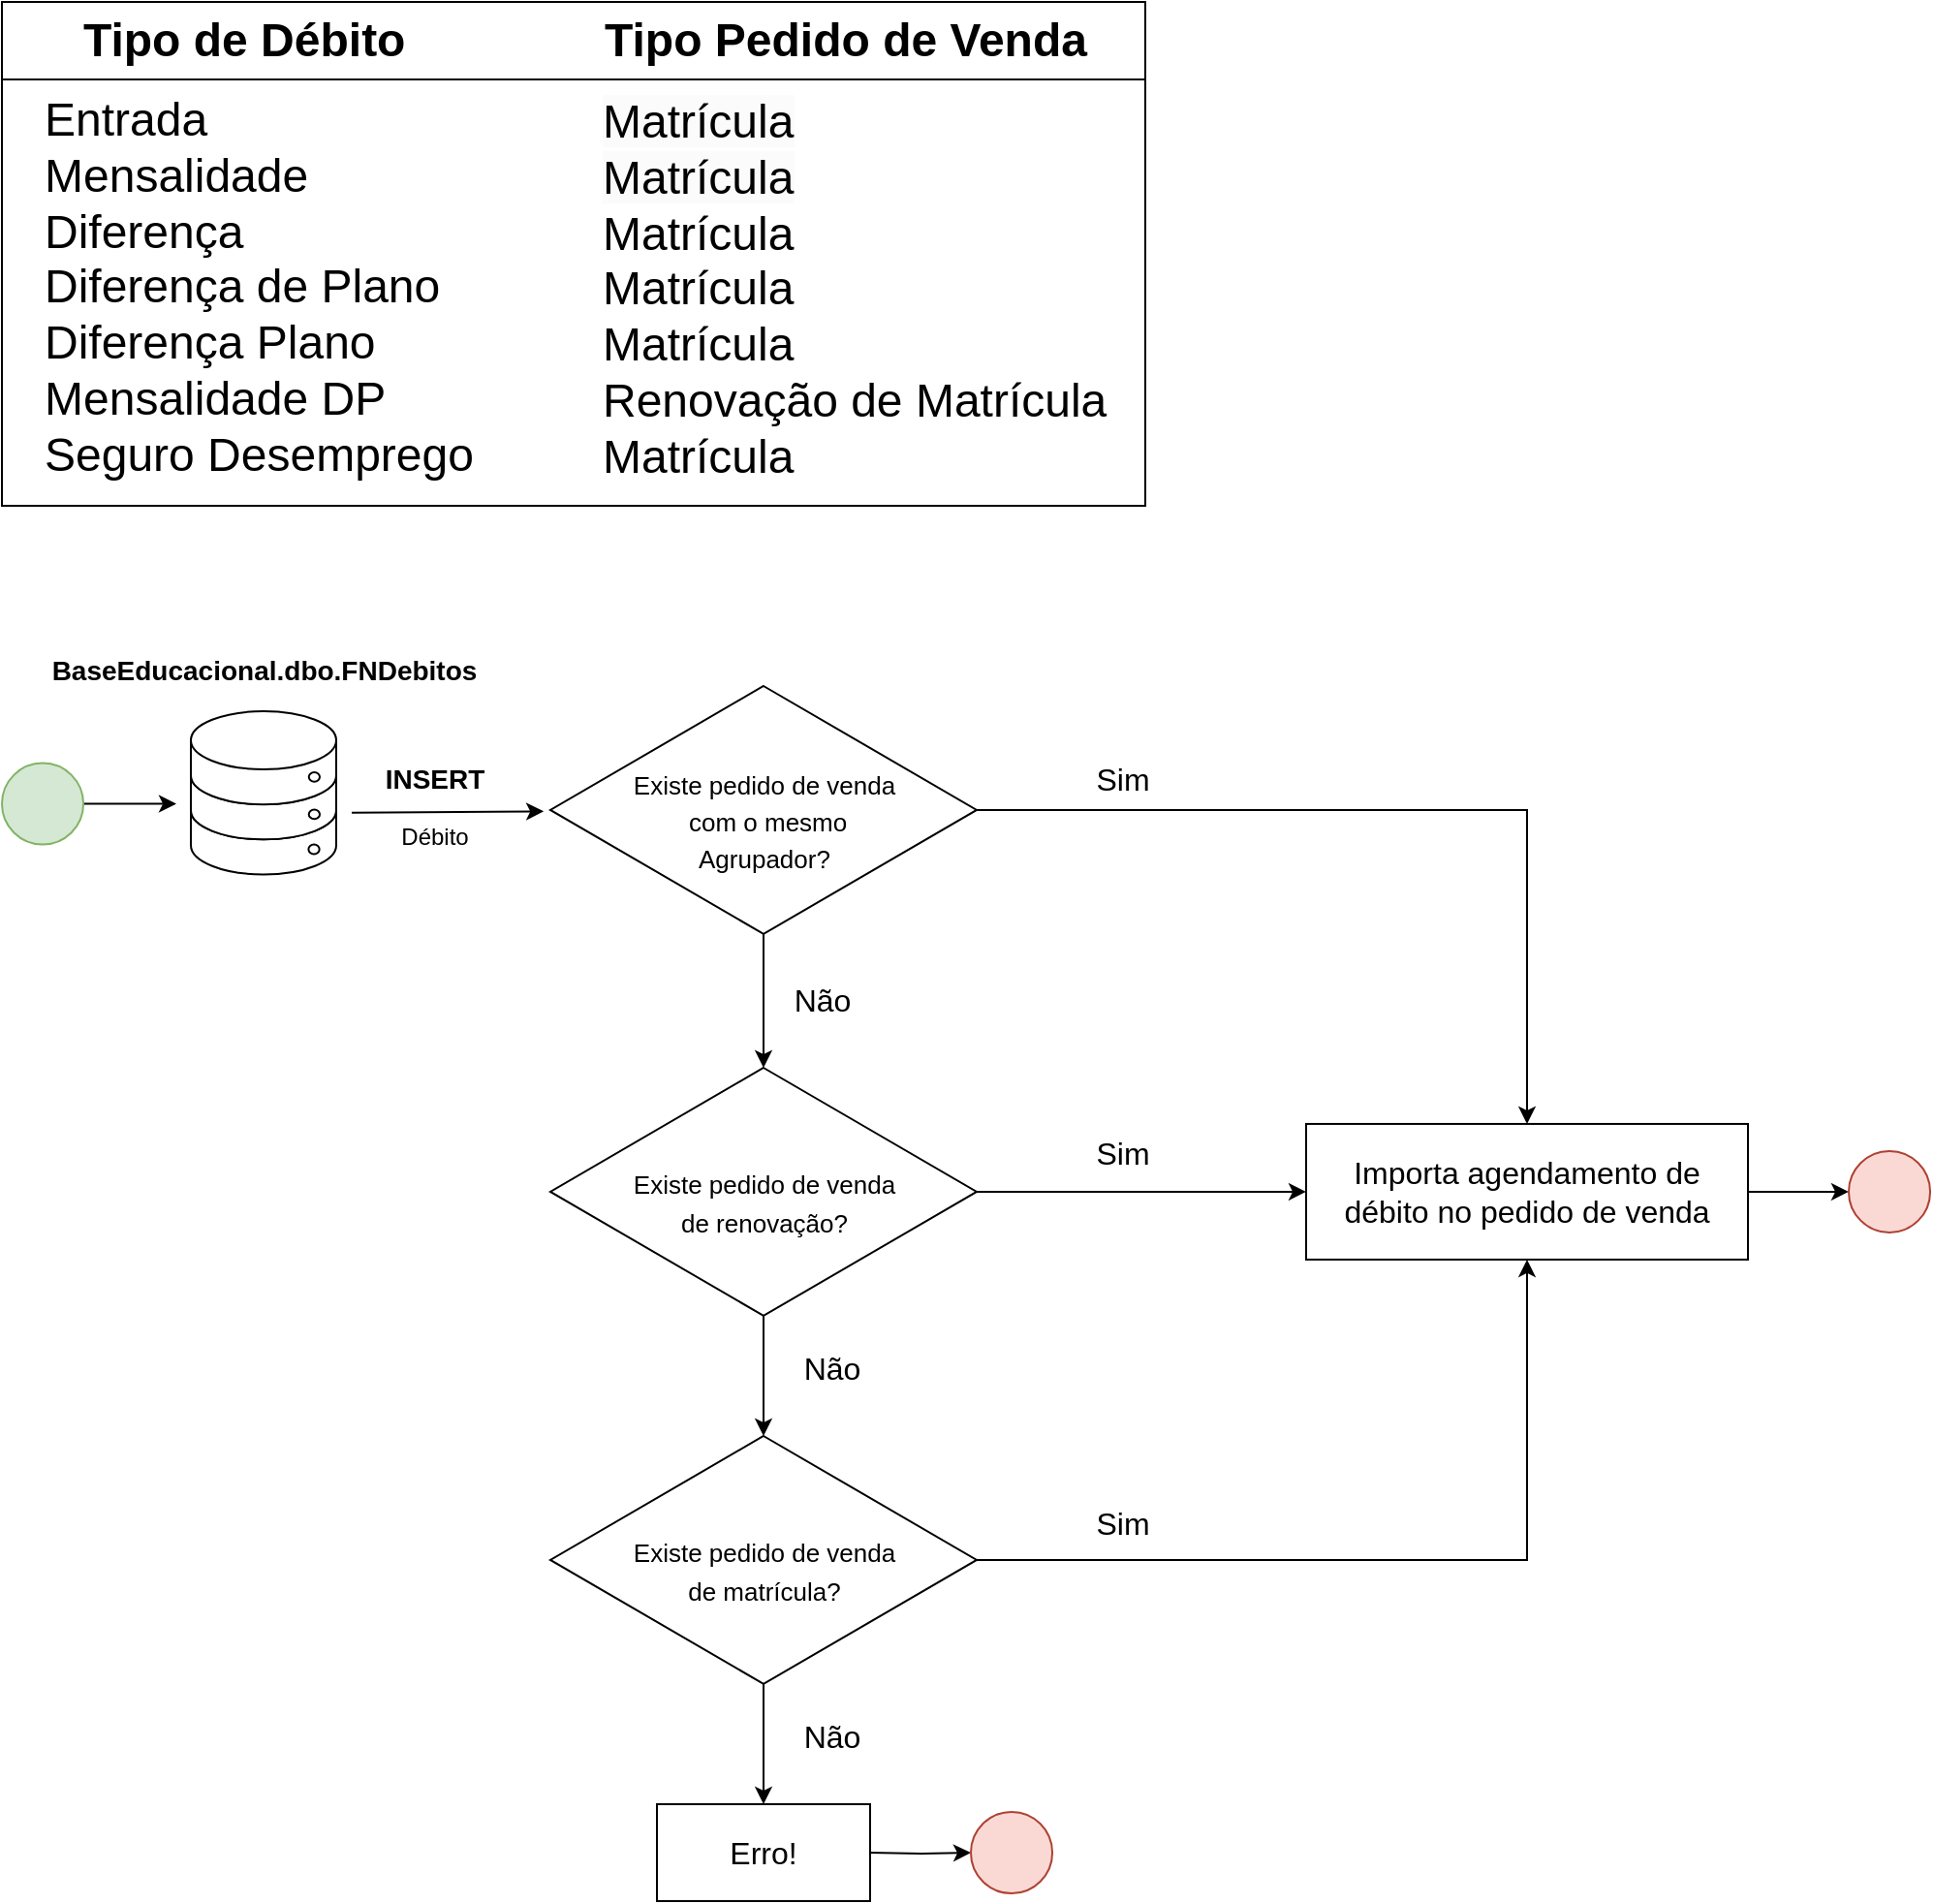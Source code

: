 <mxfile version="22.1.16" type="device">
  <diagram name="Página-1" id="7cPKeqR4tp2NBSJLsqpI">
    <mxGraphModel dx="2206" dy="1188" grid="1" gridSize="10" guides="1" tooltips="1" connect="1" arrows="1" fold="1" page="1" pageScale="1" pageWidth="2339" pageHeight="3300" math="0" shadow="0">
      <root>
        <mxCell id="0" />
        <mxCell id="1" parent="0" />
        <mxCell id="LU6YbtRn0LzD-Fn8LKnE-1" value="" style="whiteSpace=wrap;html=1;fillColor=default;" vertex="1" parent="1">
          <mxGeometry x="130" y="70" width="590" height="40" as="geometry" />
        </mxCell>
        <mxCell id="LU6YbtRn0LzD-Fn8LKnE-2" value="" style="group;strokeColor=default;fillColor=default;" vertex="1" connectable="0" parent="1">
          <mxGeometry x="130" y="110" width="590" height="220" as="geometry" />
        </mxCell>
        <mxCell id="LU6YbtRn0LzD-Fn8LKnE-3" value="&lt;div style=&quot;&quot;&gt;&lt;font style=&quot;font-size: 24px;&quot;&gt;Entrada&lt;/font&gt;&lt;br&gt;&lt;/div&gt;&lt;font style=&quot;font-size: 24px;&quot;&gt;&lt;div style=&quot;&quot;&gt;Mensalidade&lt;br&gt;&lt;/div&gt;&lt;span style=&quot;border-color: var(--border-color);&quot;&gt;&lt;div style=&quot;&quot;&gt;Diferença&lt;br&gt;&lt;/div&gt;&lt;/span&gt;&lt;span style=&quot;border-color: var(--border-color);&quot;&gt;&lt;div style=&quot;&quot;&gt;Diferença de Plano&lt;br&gt;&lt;/div&gt;&lt;div style=&quot;&quot;&gt;Diferença Plano&lt;br&gt;&lt;/div&gt;&lt;div style=&quot;&quot;&gt;Mensalidade DP&lt;br&gt;&lt;/div&gt;&lt;div style=&quot;&quot;&gt;Seguro Desemprego&lt;br&gt;&lt;/div&gt;&lt;/span&gt;&lt;/font&gt;" style="text;html=1;strokeColor=none;fillColor=none;align=left;verticalAlign=top;whiteSpace=wrap;rounded=0;" vertex="1" parent="LU6YbtRn0LzD-Fn8LKnE-2">
          <mxGeometry x="19.863" y="0.003" width="234.954" height="189.624" as="geometry" />
        </mxCell>
        <mxCell id="LU6YbtRn0LzD-Fn8LKnE-4" value="&lt;span style=&quot;color: rgb(0, 0, 0); font-family: Helvetica; font-size: 24px; font-style: normal; font-variant-ligatures: normal; font-variant-caps: normal; letter-spacing: normal; orphans: 2; text-align: left; text-indent: 0px; text-transform: none; widows: 2; word-spacing: 0px; -webkit-text-stroke-width: 0px; background-color: rgb(251, 251, 251); text-decoration-thickness: initial; text-decoration-style: initial; text-decoration-color: initial; float: none; display: inline !important;&quot;&gt;Matrícula&lt;/span&gt;&lt;br style=&quot;border-color: var(--border-color); color: rgb(0, 0, 0); font-family: Helvetica; font-size: 24px; font-style: normal; font-variant-ligatures: normal; font-variant-caps: normal; letter-spacing: normal; orphans: 2; text-align: left; text-indent: 0px; text-transform: none; widows: 2; word-spacing: 0px; -webkit-text-stroke-width: 0px; background-color: rgb(251, 251, 251); text-decoration-thickness: initial; text-decoration-style: initial; text-decoration-color: initial;&quot;&gt;&lt;span style=&quot;color: rgb(0, 0, 0); font-family: Helvetica; font-size: 24px; font-style: normal; font-variant-ligatures: normal; font-variant-caps: normal; letter-spacing: normal; orphans: 2; text-align: left; text-indent: 0px; text-transform: none; widows: 2; word-spacing: 0px; -webkit-text-stroke-width: 0px; background-color: rgb(251, 251, 251); text-decoration-thickness: initial; text-decoration-style: initial; text-decoration-color: initial; float: none; display: inline !important;&quot;&gt;Matrícula&lt;/span&gt;&lt;br style=&quot;border-color: var(--border-color); color: rgb(0, 0, 0); font-family: Helvetica; font-size: 24px; font-style: normal; font-variant-ligatures: normal; font-variant-caps: normal; letter-spacing: normal; orphans: 2; text-align: left; text-indent: 0px; text-transform: none; widows: 2; word-spacing: 0px; -webkit-text-stroke-width: 0px; background-color: rgb(251, 251, 251); text-decoration-thickness: initial; text-decoration-style: initial; text-decoration-color: initial;&quot;&gt;&lt;span style=&quot;border-color: var(--border-color); font-size: 24px;&quot;&gt;Matrícula&lt;br style=&quot;border-color: var(--border-color);&quot;&gt;&lt;span style=&quot;border-color: var(--border-color);&quot;&gt;Matrícula&lt;br&gt;&lt;/span&gt;Matrícula&lt;br&gt;Renovação de Matrícula&lt;br style=&quot;border-color: var(--border-color);&quot;&gt;&lt;span style=&quot;border-color: var(--border-color);&quot;&gt;Matrícula&lt;/span&gt;&lt;br&gt;&lt;/span&gt;" style="text;whiteSpace=wrap;html=1;" vertex="1" parent="LU6YbtRn0LzD-Fn8LKnE-2">
          <mxGeometry x="307.923" y="1.04" width="271.28" height="190.663" as="geometry" />
        </mxCell>
        <mxCell id="LU6YbtRn0LzD-Fn8LKnE-10" value="&lt;font style=&quot;font-size: 24px;&quot;&gt;&lt;b&gt;Tipo Pedido de Venda&lt;/b&gt;&lt;/font&gt;" style="text;html=1;align=center;verticalAlign=middle;resizable=0;points=[];autosize=1;strokeColor=none;fillColor=none;" vertex="1" parent="1">
          <mxGeometry x="430" y="70" width="270" height="40" as="geometry" />
        </mxCell>
        <mxCell id="LU6YbtRn0LzD-Fn8LKnE-11" value="&lt;font style=&quot;font-size: 24px;&quot;&gt;&lt;b&gt;Tipo de Débito&lt;/b&gt;&lt;/font&gt;" style="text;html=1;align=left;verticalAlign=middle;resizable=0;points=[];autosize=1;strokeColor=none;fillColor=none;" vertex="1" parent="1">
          <mxGeometry x="170" y="70" width="190" height="40" as="geometry" />
        </mxCell>
        <mxCell id="LU6YbtRn0LzD-Fn8LKnE-12" value="&lt;b&gt;&lt;font style=&quot;font-size: 14px;&quot;&gt;BaseEducacional.dbo.FNDebitos&lt;/font&gt;&lt;/b&gt;" style="text;html=1;align=center;verticalAlign=middle;resizable=0;points=[];autosize=1;strokeColor=none;fillColor=none;strokeWidth=13;" vertex="1" parent="1">
          <mxGeometry x="145" y="400" width="240" height="30" as="geometry" />
        </mxCell>
        <mxCell id="LU6YbtRn0LzD-Fn8LKnE-13" value="&lt;font style=&quot;font-size: 14px;&quot;&gt;&lt;b&gt;INSERT&lt;/b&gt;&lt;/font&gt;" style="text;html=1;align=center;verticalAlign=middle;resizable=0;points=[];autosize=1;strokeColor=none;fillColor=none;" vertex="1" parent="1">
          <mxGeometry x="318" y="456.38" width="70" height="30" as="geometry" />
        </mxCell>
        <mxCell id="LU6YbtRn0LzD-Fn8LKnE-14" value="" style="endArrow=classic;html=1;rounded=0;entryX=0.959;entryY=1.043;entryDx=0;entryDy=0;entryPerimeter=0;" edge="1" parent="1">
          <mxGeometry width="50" height="50" relative="1" as="geometry">
            <mxPoint x="310.5" y="488.42" as="sourcePoint" />
            <mxPoint x="409.58" y="487.67" as="targetPoint" />
          </mxGeometry>
        </mxCell>
        <mxCell id="LU6YbtRn0LzD-Fn8LKnE-15" value="" style="group" vertex="1" connectable="0" parent="1">
          <mxGeometry x="227.5" y="430" width="75" height="104.12" as="geometry" />
        </mxCell>
        <mxCell id="LU6YbtRn0LzD-Fn8LKnE-16" value="" style="shape=cylinder3;whiteSpace=wrap;html=1;boundedLbl=1;backgroundOutline=1;size=15;" vertex="1" parent="LU6YbtRn0LzD-Fn8LKnE-15">
          <mxGeometry y="42.125" width="75" height="48.125" as="geometry" />
        </mxCell>
        <mxCell id="LU6YbtRn0LzD-Fn8LKnE-17" value="" style="shape=cylinder3;whiteSpace=wrap;html=1;boundedLbl=1;backgroundOutline=1;size=15;" vertex="1" parent="LU6YbtRn0LzD-Fn8LKnE-15">
          <mxGeometry y="24.062" width="75" height="48.125" as="geometry" />
        </mxCell>
        <mxCell id="LU6YbtRn0LzD-Fn8LKnE-18" value="" style="shape=cylinder3;whiteSpace=wrap;html=1;boundedLbl=1;backgroundOutline=1;size=15;" vertex="1" parent="LU6YbtRn0LzD-Fn8LKnE-15">
          <mxGeometry y="6" width="75" height="48.125" as="geometry" />
        </mxCell>
        <mxCell id="LU6YbtRn0LzD-Fn8LKnE-19" value="" style="ellipse;whiteSpace=wrap;html=1;" vertex="1" parent="LU6YbtRn0LzD-Fn8LKnE-15">
          <mxGeometry x="60.875" y="56.741" width="5.625" height="4.902" as="geometry" />
        </mxCell>
        <mxCell id="LU6YbtRn0LzD-Fn8LKnE-20" value="" style="ellipse;whiteSpace=wrap;html=1;" vertex="1" parent="LU6YbtRn0LzD-Fn8LKnE-15">
          <mxGeometry x="60.875" y="37.481" width="5.625" height="4.902" as="geometry" />
        </mxCell>
        <mxCell id="LU6YbtRn0LzD-Fn8LKnE-21" value="" style="ellipse;whiteSpace=wrap;html=1;" vertex="1" parent="1">
          <mxGeometry x="288.208" y="504.804" width="5.625" height="4.902" as="geometry" />
        </mxCell>
        <mxCell id="LU6YbtRn0LzD-Fn8LKnE-33" style="edgeStyle=orthogonalEdgeStyle;rounded=0;orthogonalLoop=1;jettySize=auto;html=1;fontFamily=Helvetica;fontSize=16;fontColor=default;startSize=30;" edge="1" parent="1" source="LU6YbtRn0LzD-Fn8LKnE-34">
          <mxGeometry relative="1" as="geometry">
            <mxPoint x="220" y="483.785" as="targetPoint" />
          </mxGeometry>
        </mxCell>
        <mxCell id="LU6YbtRn0LzD-Fn8LKnE-34" value="" style="ellipse;whiteSpace=wrap;html=1;aspect=fixed;strokeColor=#82b366;align=center;verticalAlign=middle;fontFamily=Helvetica;fontSize=16;startSize=30;fillColor=#d5e8d4;" vertex="1" parent="1">
          <mxGeometry x="130" y="462.77" width="42.03" height="42.03" as="geometry" />
        </mxCell>
        <mxCell id="LU6YbtRn0LzD-Fn8LKnE-63" value="" style="group" vertex="1" connectable="0" parent="1">
          <mxGeometry x="413" y="423" width="220" height="127.94" as="geometry" />
        </mxCell>
        <mxCell id="LU6YbtRn0LzD-Fn8LKnE-64" value="" style="rhombus;whiteSpace=wrap;html=1;strokeColor=default;align=center;verticalAlign=middle;fontFamily=Helvetica;fontSize=16;fontColor=default;startSize=30;fillColor=default;" vertex="1" parent="LU6YbtRn0LzD-Fn8LKnE-63">
          <mxGeometry width="220" height="127.94" as="geometry" />
        </mxCell>
        <mxCell id="LU6YbtRn0LzD-Fn8LKnE-65" value="&lt;span style=&quot;font-size: 13px;&quot;&gt;Existe pedido de venda&lt;br&gt;&amp;nbsp;com o mesmo &lt;br&gt;Agrupador?&lt;/span&gt;" style="text;html=1;align=center;verticalAlign=middle;resizable=0;points=[];autosize=1;strokeColor=none;fillColor=none;fontSize=16;fontFamily=Helvetica;fontColor=default;" vertex="1" parent="LU6YbtRn0LzD-Fn8LKnE-63">
          <mxGeometry x="30" y="33.97" width="160" height="70" as="geometry" />
        </mxCell>
        <mxCell id="LU6YbtRn0LzD-Fn8LKnE-67" value="&lt;font style=&quot;font-size: 16px;&quot;&gt;Sim&lt;/font&gt;" style="text;html=1;align=center;verticalAlign=middle;resizable=0;points=[];autosize=1;strokeColor=none;fillColor=none;" vertex="1" parent="1">
          <mxGeometry x="683" y="456.38" width="50" height="30" as="geometry" />
        </mxCell>
        <mxCell id="LU6YbtRn0LzD-Fn8LKnE-70" style="edgeStyle=orthogonalEdgeStyle;rounded=0;orthogonalLoop=1;jettySize=auto;html=1;exitX=1;exitY=0.5;exitDx=0;exitDy=0;" edge="1" parent="1" source="LU6YbtRn0LzD-Fn8LKnE-68" target="LU6YbtRn0LzD-Fn8LKnE-69">
          <mxGeometry relative="1" as="geometry" />
        </mxCell>
        <mxCell id="LU6YbtRn0LzD-Fn8LKnE-68" value="Importa agendamento de débito no pedido de venda" style="whiteSpace=wrap;html=1;strokeColor=default;align=center;verticalAlign=middle;fontFamily=Helvetica;fontSize=16;fontColor=default;startSize=30;fillColor=default;" vertex="1" parent="1">
          <mxGeometry x="803" y="648.97" width="228" height="70" as="geometry" />
        </mxCell>
        <mxCell id="LU6YbtRn0LzD-Fn8LKnE-69" value="" style="ellipse;whiteSpace=wrap;html=1;aspect=fixed;strokeColor=#ae4132;align=center;verticalAlign=middle;fontFamily=Helvetica;fontSize=16;startSize=30;fillColor=#fad9d5;" vertex="1" parent="1">
          <mxGeometry x="1083" y="662.95" width="42.03" height="42.03" as="geometry" />
        </mxCell>
        <mxCell id="LU6YbtRn0LzD-Fn8LKnE-72" value="&lt;span style=&quot;font-size: 16px;&quot;&gt;Não&lt;/span&gt;" style="text;html=1;align=center;verticalAlign=middle;resizable=0;points=[];autosize=1;strokeColor=none;fillColor=none;" vertex="1" parent="1">
          <mxGeometry x="528" y="570" width="50" height="30" as="geometry" />
        </mxCell>
        <mxCell id="LU6YbtRn0LzD-Fn8LKnE-73" value="" style="group" vertex="1" connectable="0" parent="1">
          <mxGeometry x="413" y="620" width="220" height="127.94" as="geometry" />
        </mxCell>
        <mxCell id="LU6YbtRn0LzD-Fn8LKnE-75" style="edgeStyle=orthogonalEdgeStyle;rounded=0;orthogonalLoop=1;jettySize=auto;html=1;exitX=0.5;exitY=1;exitDx=0;exitDy=0;" edge="1" parent="LU6YbtRn0LzD-Fn8LKnE-73" source="LU6YbtRn0LzD-Fn8LKnE-76">
          <mxGeometry relative="1" as="geometry">
            <mxPoint x="110" y="190" as="targetPoint" />
          </mxGeometry>
        </mxCell>
        <mxCell id="LU6YbtRn0LzD-Fn8LKnE-76" value="" style="rhombus;whiteSpace=wrap;html=1;strokeColor=default;align=center;verticalAlign=middle;fontFamily=Helvetica;fontSize=16;fontColor=default;startSize=30;fillColor=default;" vertex="1" parent="LU6YbtRn0LzD-Fn8LKnE-73">
          <mxGeometry width="220" height="127.94" as="geometry" />
        </mxCell>
        <mxCell id="LU6YbtRn0LzD-Fn8LKnE-77" value="&lt;span style=&quot;font-size: 13px;&quot;&gt;Existe pedido de venda&lt;br&gt;de renovação?&lt;/span&gt;" style="text;html=1;align=center;verticalAlign=middle;resizable=0;points=[];autosize=1;strokeColor=none;fillColor=none;fontSize=16;fontFamily=Helvetica;fontColor=default;" vertex="1" parent="LU6YbtRn0LzD-Fn8LKnE-73">
          <mxGeometry x="30" y="43.97" width="160" height="50" as="geometry" />
        </mxCell>
        <mxCell id="LU6YbtRn0LzD-Fn8LKnE-66" style="edgeStyle=orthogonalEdgeStyle;rounded=0;orthogonalLoop=1;jettySize=auto;html=1;exitX=1;exitY=0.5;exitDx=0;exitDy=0;" edge="1" parent="1" source="LU6YbtRn0LzD-Fn8LKnE-64" target="LU6YbtRn0LzD-Fn8LKnE-68">
          <mxGeometry relative="1" as="geometry">
            <mxPoint x="713" y="487" as="targetPoint" />
          </mxGeometry>
        </mxCell>
        <mxCell id="LU6YbtRn0LzD-Fn8LKnE-74" style="edgeStyle=orthogonalEdgeStyle;rounded=0;orthogonalLoop=1;jettySize=auto;html=1;exitX=1;exitY=0.5;exitDx=0;exitDy=0;entryX=0;entryY=0.5;entryDx=0;entryDy=0;" edge="1" parent="1" source="LU6YbtRn0LzD-Fn8LKnE-76" target="LU6YbtRn0LzD-Fn8LKnE-68">
          <mxGeometry relative="1" as="geometry">
            <mxPoint x="713" y="694" as="targetPoint" />
          </mxGeometry>
        </mxCell>
        <mxCell id="LU6YbtRn0LzD-Fn8LKnE-71" style="edgeStyle=orthogonalEdgeStyle;rounded=0;orthogonalLoop=1;jettySize=auto;html=1;exitX=0.5;exitY=1;exitDx=0;exitDy=0;entryX=0.5;entryY=0;entryDx=0;entryDy=0;" edge="1" parent="1" source="LU6YbtRn0LzD-Fn8LKnE-64" target="LU6YbtRn0LzD-Fn8LKnE-76">
          <mxGeometry relative="1" as="geometry">
            <mxPoint x="522.947" y="600" as="targetPoint" />
          </mxGeometry>
        </mxCell>
        <mxCell id="LU6YbtRn0LzD-Fn8LKnE-78" value="&lt;span style=&quot;font-size: 16px;&quot;&gt;Não&lt;/span&gt;" style="text;html=1;align=center;verticalAlign=middle;resizable=0;points=[];autosize=1;strokeColor=none;fillColor=none;" vertex="1" parent="1">
          <mxGeometry x="533" y="760" width="50" height="30" as="geometry" />
        </mxCell>
        <mxCell id="LU6YbtRn0LzD-Fn8LKnE-80" value="" style="group" vertex="1" connectable="0" parent="1">
          <mxGeometry x="413" y="810" width="220" height="127.94" as="geometry" />
        </mxCell>
        <mxCell id="LU6YbtRn0LzD-Fn8LKnE-81" style="edgeStyle=orthogonalEdgeStyle;rounded=0;orthogonalLoop=1;jettySize=auto;html=1;exitX=0.5;exitY=1;exitDx=0;exitDy=0;" edge="1" parent="LU6YbtRn0LzD-Fn8LKnE-80" source="LU6YbtRn0LzD-Fn8LKnE-82">
          <mxGeometry relative="1" as="geometry">
            <mxPoint x="110" y="190" as="targetPoint" />
          </mxGeometry>
        </mxCell>
        <mxCell id="LU6YbtRn0LzD-Fn8LKnE-82" value="" style="rhombus;whiteSpace=wrap;html=1;strokeColor=default;align=center;verticalAlign=middle;fontFamily=Helvetica;fontSize=16;fontColor=default;startSize=30;fillColor=default;" vertex="1" parent="LU6YbtRn0LzD-Fn8LKnE-80">
          <mxGeometry width="220" height="127.94" as="geometry" />
        </mxCell>
        <mxCell id="LU6YbtRn0LzD-Fn8LKnE-83" value="&lt;span style=&quot;font-size: 13px;&quot;&gt;Existe pedido de venda&lt;br&gt;de matrícula?&lt;/span&gt;" style="text;html=1;align=center;verticalAlign=middle;resizable=0;points=[];autosize=1;strokeColor=none;fillColor=none;fontSize=16;fontFamily=Helvetica;fontColor=default;" vertex="1" parent="LU6YbtRn0LzD-Fn8LKnE-80">
          <mxGeometry x="30" y="43.97" width="160" height="50" as="geometry" />
        </mxCell>
        <mxCell id="LU6YbtRn0LzD-Fn8LKnE-85" value="&lt;font style=&quot;font-size: 16px;&quot;&gt;Sim&lt;/font&gt;" style="text;html=1;align=center;verticalAlign=middle;resizable=0;points=[];autosize=1;strokeColor=none;fillColor=none;" vertex="1" parent="1">
          <mxGeometry x="683" y="648.97" width="50" height="30" as="geometry" />
        </mxCell>
        <mxCell id="LU6YbtRn0LzD-Fn8LKnE-86" style="edgeStyle=orthogonalEdgeStyle;rounded=0;orthogonalLoop=1;jettySize=auto;html=1;exitX=1;exitY=0.5;exitDx=0;exitDy=0;entryX=0.5;entryY=1;entryDx=0;entryDy=0;" edge="1" parent="1" source="LU6YbtRn0LzD-Fn8LKnE-82" target="LU6YbtRn0LzD-Fn8LKnE-68">
          <mxGeometry relative="1" as="geometry" />
        </mxCell>
        <mxCell id="LU6YbtRn0LzD-Fn8LKnE-87" value="&lt;font style=&quot;font-size: 16px;&quot;&gt;Sim&lt;/font&gt;" style="text;html=1;align=center;verticalAlign=middle;resizable=0;points=[];autosize=1;strokeColor=none;fillColor=none;" vertex="1" parent="1">
          <mxGeometry x="683" y="840" width="50" height="30" as="geometry" />
        </mxCell>
        <mxCell id="LU6YbtRn0LzD-Fn8LKnE-88" value="&lt;span style=&quot;font-size: 16px;&quot;&gt;Não&lt;/span&gt;" style="text;html=1;align=center;verticalAlign=middle;resizable=0;points=[];autosize=1;strokeColor=none;fillColor=none;" vertex="1" parent="1">
          <mxGeometry x="533" y="950" width="50" height="30" as="geometry" />
        </mxCell>
        <mxCell id="LU6YbtRn0LzD-Fn8LKnE-89" value="Erro!" style="whiteSpace=wrap;html=1;strokeColor=default;align=center;verticalAlign=middle;fontFamily=Helvetica;fontSize=16;fontColor=default;startSize=30;fillColor=default;" vertex="1" parent="1">
          <mxGeometry x="468" y="1000" width="110" height="50" as="geometry" />
        </mxCell>
        <mxCell id="LU6YbtRn0LzD-Fn8LKnE-90" style="edgeStyle=orthogonalEdgeStyle;rounded=0;orthogonalLoop=1;jettySize=auto;html=1;exitX=1;exitY=0.5;exitDx=0;exitDy=0;" edge="1" parent="1" target="LU6YbtRn0LzD-Fn8LKnE-91">
          <mxGeometry relative="1" as="geometry">
            <mxPoint x="578" y="1025.04" as="sourcePoint" />
          </mxGeometry>
        </mxCell>
        <mxCell id="LU6YbtRn0LzD-Fn8LKnE-91" value="" style="ellipse;whiteSpace=wrap;html=1;aspect=fixed;strokeColor=#ae4132;align=center;verticalAlign=middle;fontFamily=Helvetica;fontSize=16;startSize=30;fillColor=#fad9d5;" vertex="1" parent="1">
          <mxGeometry x="630" y="1003.99" width="42.03" height="42.03" as="geometry" />
        </mxCell>
        <mxCell id="LU6YbtRn0LzD-Fn8LKnE-93" value="Débito" style="text;html=1;align=center;verticalAlign=middle;resizable=0;points=[];autosize=1;strokeColor=none;fillColor=none;" vertex="1" parent="1">
          <mxGeometry x="323" y="486.38" width="60" height="30" as="geometry" />
        </mxCell>
      </root>
    </mxGraphModel>
  </diagram>
</mxfile>
